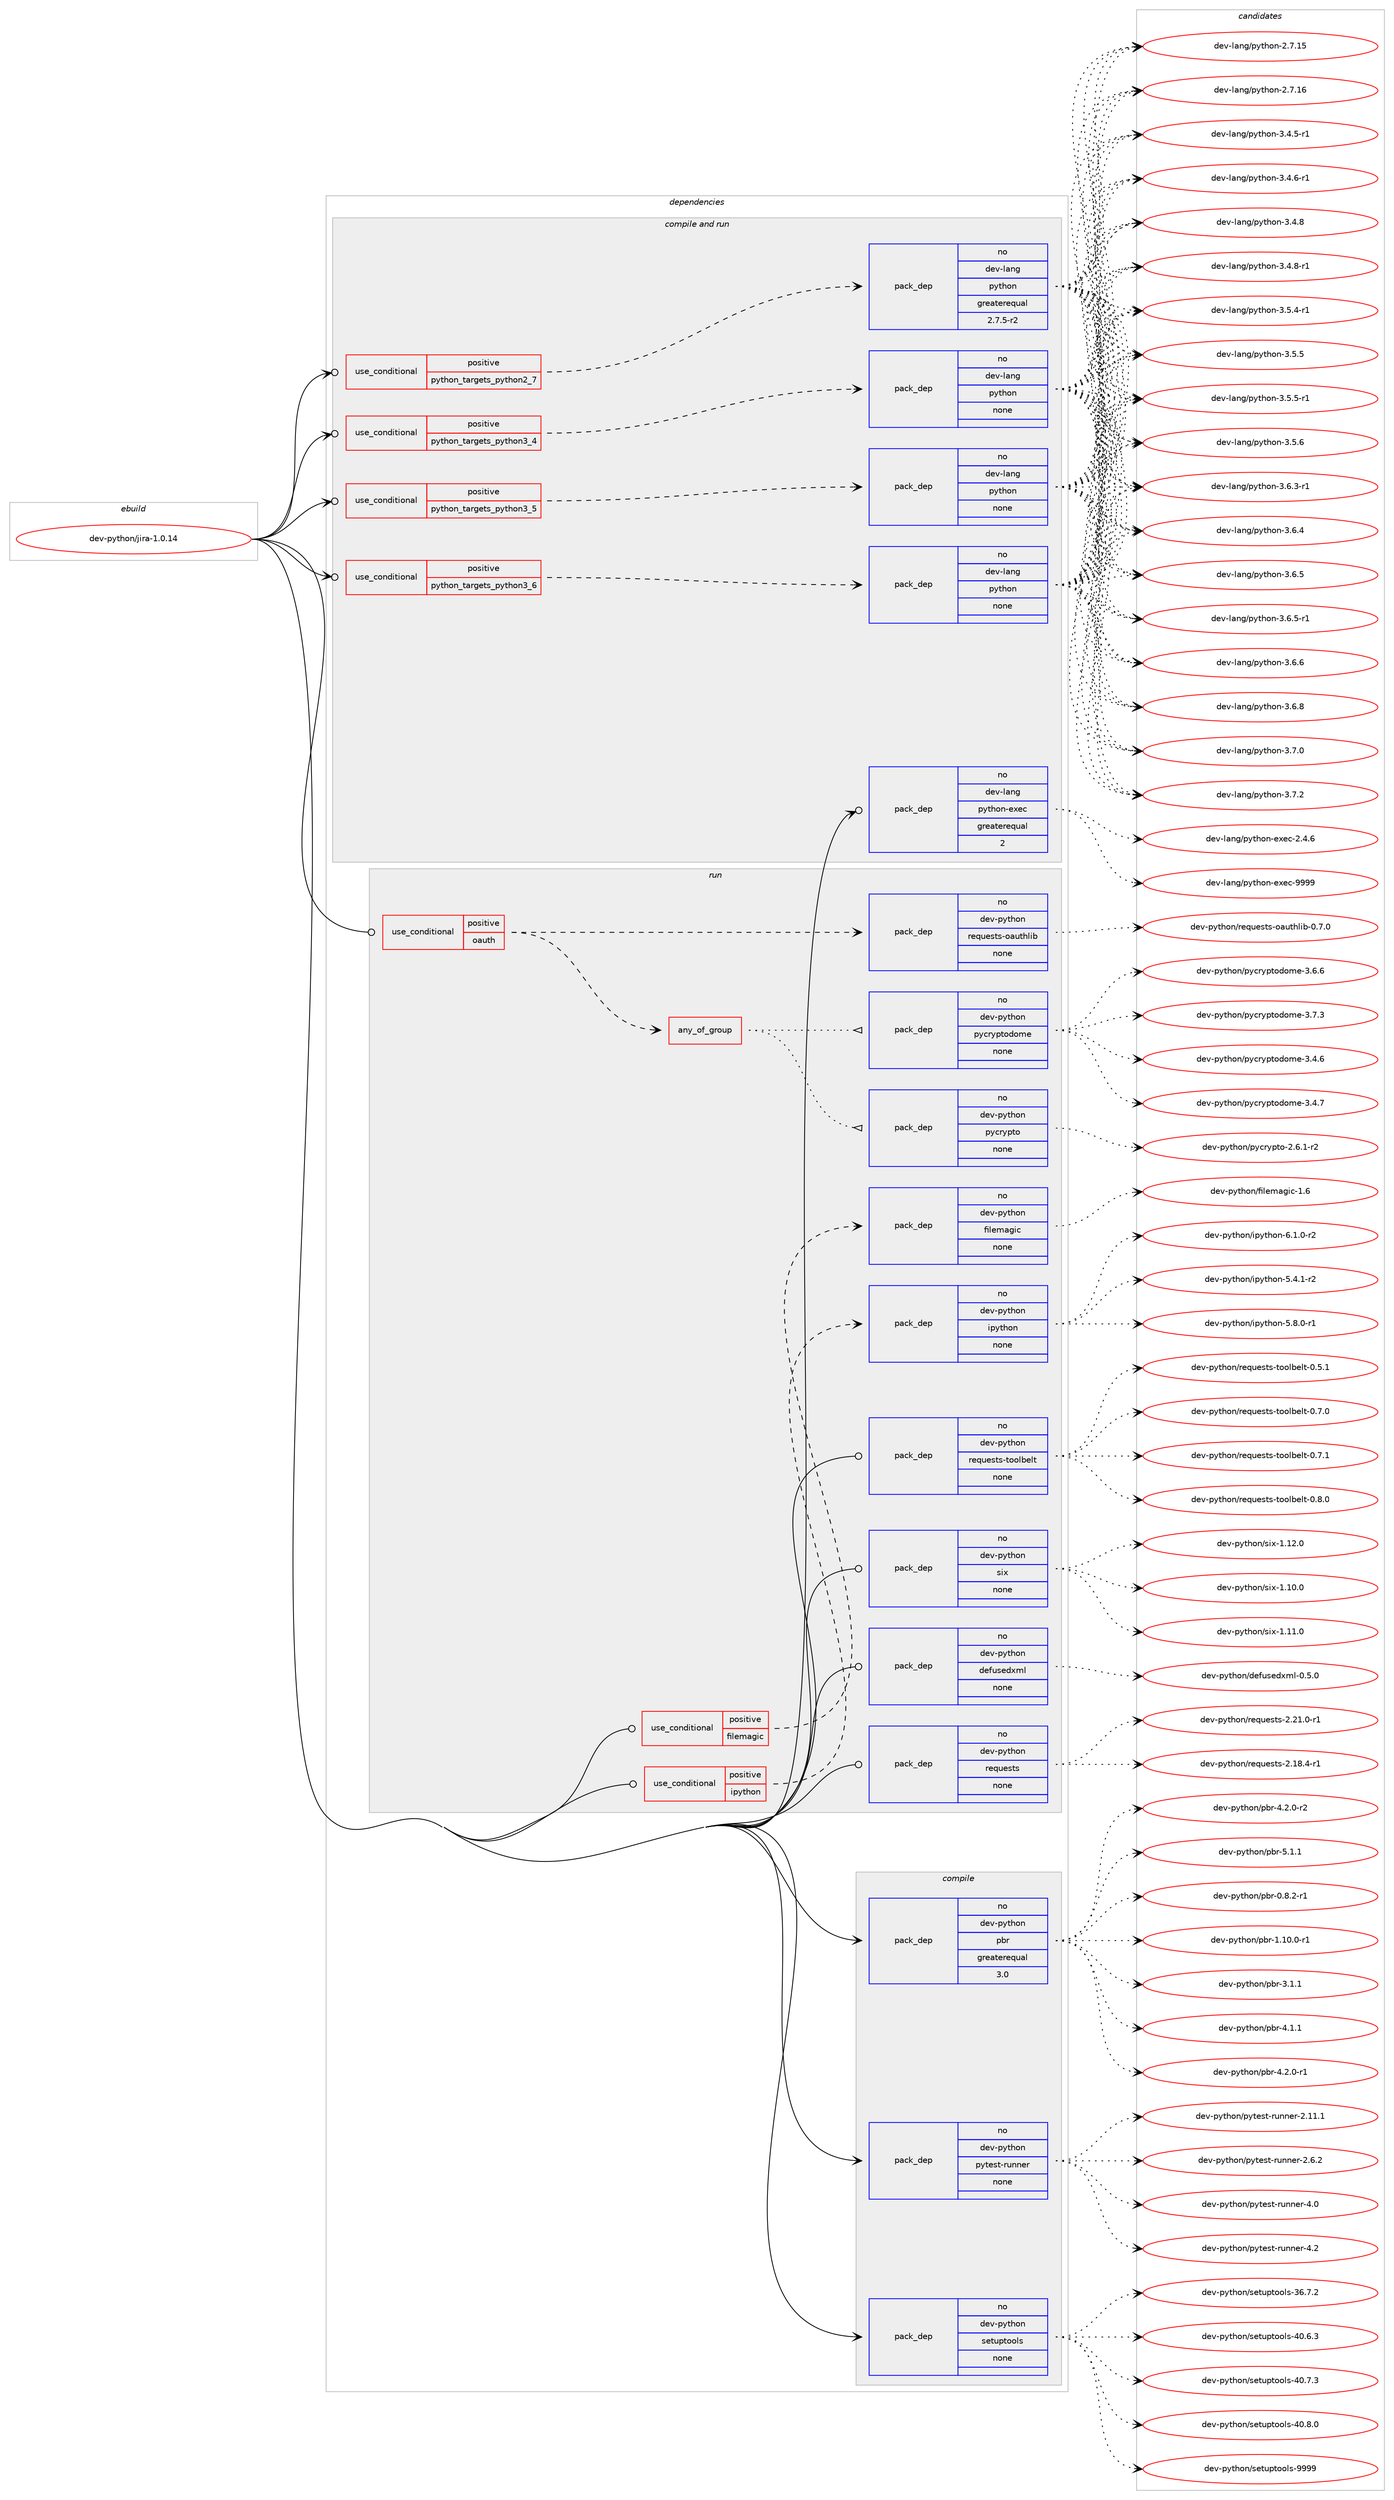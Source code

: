 digraph prolog {

# *************
# Graph options
# *************

newrank=true;
concentrate=true;
compound=true;
graph [rankdir=LR,fontname=Helvetica,fontsize=10,ranksep=1.5];#, ranksep=2.5, nodesep=0.2];
edge  [arrowhead=vee];
node  [fontname=Helvetica,fontsize=10];

# **********
# The ebuild
# **********

subgraph cluster_leftcol {
color=gray;
rank=same;
label=<<i>ebuild</i>>;
id [label="dev-python/jira-1.0.14", color=red, width=4, href="../dev-python/jira-1.0.14.svg"];
}

# ****************
# The dependencies
# ****************

subgraph cluster_midcol {
color=gray;
label=<<i>dependencies</i>>;
subgraph cluster_compile {
fillcolor="#eeeeee";
style=filled;
label=<<i>compile</i>>;
subgraph pack1015829 {
dependency1415411 [label=<<TABLE BORDER="0" CELLBORDER="1" CELLSPACING="0" CELLPADDING="4" WIDTH="220"><TR><TD ROWSPAN="6" CELLPADDING="30">pack_dep</TD></TR><TR><TD WIDTH="110">no</TD></TR><TR><TD>dev-python</TD></TR><TR><TD>pbr</TD></TR><TR><TD>greaterequal</TD></TR><TR><TD>3.0</TD></TR></TABLE>>, shape=none, color=blue];
}
id:e -> dependency1415411:w [weight=20,style="solid",arrowhead="vee"];
subgraph pack1015830 {
dependency1415412 [label=<<TABLE BORDER="0" CELLBORDER="1" CELLSPACING="0" CELLPADDING="4" WIDTH="220"><TR><TD ROWSPAN="6" CELLPADDING="30">pack_dep</TD></TR><TR><TD WIDTH="110">no</TD></TR><TR><TD>dev-python</TD></TR><TR><TD>pytest-runner</TD></TR><TR><TD>none</TD></TR><TR><TD></TD></TR></TABLE>>, shape=none, color=blue];
}
id:e -> dependency1415412:w [weight=20,style="solid",arrowhead="vee"];
subgraph pack1015831 {
dependency1415413 [label=<<TABLE BORDER="0" CELLBORDER="1" CELLSPACING="0" CELLPADDING="4" WIDTH="220"><TR><TD ROWSPAN="6" CELLPADDING="30">pack_dep</TD></TR><TR><TD WIDTH="110">no</TD></TR><TR><TD>dev-python</TD></TR><TR><TD>setuptools</TD></TR><TR><TD>none</TD></TR><TR><TD></TD></TR></TABLE>>, shape=none, color=blue];
}
id:e -> dependency1415413:w [weight=20,style="solid",arrowhead="vee"];
}
subgraph cluster_compileandrun {
fillcolor="#eeeeee";
style=filled;
label=<<i>compile and run</i>>;
subgraph cond376312 {
dependency1415414 [label=<<TABLE BORDER="0" CELLBORDER="1" CELLSPACING="0" CELLPADDING="4"><TR><TD ROWSPAN="3" CELLPADDING="10">use_conditional</TD></TR><TR><TD>positive</TD></TR><TR><TD>python_targets_python2_7</TD></TR></TABLE>>, shape=none, color=red];
subgraph pack1015832 {
dependency1415415 [label=<<TABLE BORDER="0" CELLBORDER="1" CELLSPACING="0" CELLPADDING="4" WIDTH="220"><TR><TD ROWSPAN="6" CELLPADDING="30">pack_dep</TD></TR><TR><TD WIDTH="110">no</TD></TR><TR><TD>dev-lang</TD></TR><TR><TD>python</TD></TR><TR><TD>greaterequal</TD></TR><TR><TD>2.7.5-r2</TD></TR></TABLE>>, shape=none, color=blue];
}
dependency1415414:e -> dependency1415415:w [weight=20,style="dashed",arrowhead="vee"];
}
id:e -> dependency1415414:w [weight=20,style="solid",arrowhead="odotvee"];
subgraph cond376313 {
dependency1415416 [label=<<TABLE BORDER="0" CELLBORDER="1" CELLSPACING="0" CELLPADDING="4"><TR><TD ROWSPAN="3" CELLPADDING="10">use_conditional</TD></TR><TR><TD>positive</TD></TR><TR><TD>python_targets_python3_4</TD></TR></TABLE>>, shape=none, color=red];
subgraph pack1015833 {
dependency1415417 [label=<<TABLE BORDER="0" CELLBORDER="1" CELLSPACING="0" CELLPADDING="4" WIDTH="220"><TR><TD ROWSPAN="6" CELLPADDING="30">pack_dep</TD></TR><TR><TD WIDTH="110">no</TD></TR><TR><TD>dev-lang</TD></TR><TR><TD>python</TD></TR><TR><TD>none</TD></TR><TR><TD></TD></TR></TABLE>>, shape=none, color=blue];
}
dependency1415416:e -> dependency1415417:w [weight=20,style="dashed",arrowhead="vee"];
}
id:e -> dependency1415416:w [weight=20,style="solid",arrowhead="odotvee"];
subgraph cond376314 {
dependency1415418 [label=<<TABLE BORDER="0" CELLBORDER="1" CELLSPACING="0" CELLPADDING="4"><TR><TD ROWSPAN="3" CELLPADDING="10">use_conditional</TD></TR><TR><TD>positive</TD></TR><TR><TD>python_targets_python3_5</TD></TR></TABLE>>, shape=none, color=red];
subgraph pack1015834 {
dependency1415419 [label=<<TABLE BORDER="0" CELLBORDER="1" CELLSPACING="0" CELLPADDING="4" WIDTH="220"><TR><TD ROWSPAN="6" CELLPADDING="30">pack_dep</TD></TR><TR><TD WIDTH="110">no</TD></TR><TR><TD>dev-lang</TD></TR><TR><TD>python</TD></TR><TR><TD>none</TD></TR><TR><TD></TD></TR></TABLE>>, shape=none, color=blue];
}
dependency1415418:e -> dependency1415419:w [weight=20,style="dashed",arrowhead="vee"];
}
id:e -> dependency1415418:w [weight=20,style="solid",arrowhead="odotvee"];
subgraph cond376315 {
dependency1415420 [label=<<TABLE BORDER="0" CELLBORDER="1" CELLSPACING="0" CELLPADDING="4"><TR><TD ROWSPAN="3" CELLPADDING="10">use_conditional</TD></TR><TR><TD>positive</TD></TR><TR><TD>python_targets_python3_6</TD></TR></TABLE>>, shape=none, color=red];
subgraph pack1015835 {
dependency1415421 [label=<<TABLE BORDER="0" CELLBORDER="1" CELLSPACING="0" CELLPADDING="4" WIDTH="220"><TR><TD ROWSPAN="6" CELLPADDING="30">pack_dep</TD></TR><TR><TD WIDTH="110">no</TD></TR><TR><TD>dev-lang</TD></TR><TR><TD>python</TD></TR><TR><TD>none</TD></TR><TR><TD></TD></TR></TABLE>>, shape=none, color=blue];
}
dependency1415420:e -> dependency1415421:w [weight=20,style="dashed",arrowhead="vee"];
}
id:e -> dependency1415420:w [weight=20,style="solid",arrowhead="odotvee"];
subgraph pack1015836 {
dependency1415422 [label=<<TABLE BORDER="0" CELLBORDER="1" CELLSPACING="0" CELLPADDING="4" WIDTH="220"><TR><TD ROWSPAN="6" CELLPADDING="30">pack_dep</TD></TR><TR><TD WIDTH="110">no</TD></TR><TR><TD>dev-lang</TD></TR><TR><TD>python-exec</TD></TR><TR><TD>greaterequal</TD></TR><TR><TD>2</TD></TR></TABLE>>, shape=none, color=blue];
}
id:e -> dependency1415422:w [weight=20,style="solid",arrowhead="odotvee"];
}
subgraph cluster_run {
fillcolor="#eeeeee";
style=filled;
label=<<i>run</i>>;
subgraph cond376316 {
dependency1415423 [label=<<TABLE BORDER="0" CELLBORDER="1" CELLSPACING="0" CELLPADDING="4"><TR><TD ROWSPAN="3" CELLPADDING="10">use_conditional</TD></TR><TR><TD>positive</TD></TR><TR><TD>filemagic</TD></TR></TABLE>>, shape=none, color=red];
subgraph pack1015837 {
dependency1415424 [label=<<TABLE BORDER="0" CELLBORDER="1" CELLSPACING="0" CELLPADDING="4" WIDTH="220"><TR><TD ROWSPAN="6" CELLPADDING="30">pack_dep</TD></TR><TR><TD WIDTH="110">no</TD></TR><TR><TD>dev-python</TD></TR><TR><TD>filemagic</TD></TR><TR><TD>none</TD></TR><TR><TD></TD></TR></TABLE>>, shape=none, color=blue];
}
dependency1415423:e -> dependency1415424:w [weight=20,style="dashed",arrowhead="vee"];
}
id:e -> dependency1415423:w [weight=20,style="solid",arrowhead="odot"];
subgraph cond376317 {
dependency1415425 [label=<<TABLE BORDER="0" CELLBORDER="1" CELLSPACING="0" CELLPADDING="4"><TR><TD ROWSPAN="3" CELLPADDING="10">use_conditional</TD></TR><TR><TD>positive</TD></TR><TR><TD>ipython</TD></TR></TABLE>>, shape=none, color=red];
subgraph pack1015838 {
dependency1415426 [label=<<TABLE BORDER="0" CELLBORDER="1" CELLSPACING="0" CELLPADDING="4" WIDTH="220"><TR><TD ROWSPAN="6" CELLPADDING="30">pack_dep</TD></TR><TR><TD WIDTH="110">no</TD></TR><TR><TD>dev-python</TD></TR><TR><TD>ipython</TD></TR><TR><TD>none</TD></TR><TR><TD></TD></TR></TABLE>>, shape=none, color=blue];
}
dependency1415425:e -> dependency1415426:w [weight=20,style="dashed",arrowhead="vee"];
}
id:e -> dependency1415425:w [weight=20,style="solid",arrowhead="odot"];
subgraph cond376318 {
dependency1415427 [label=<<TABLE BORDER="0" CELLBORDER="1" CELLSPACING="0" CELLPADDING="4"><TR><TD ROWSPAN="3" CELLPADDING="10">use_conditional</TD></TR><TR><TD>positive</TD></TR><TR><TD>oauth</TD></TR></TABLE>>, shape=none, color=red];
subgraph any22692 {
dependency1415428 [label=<<TABLE BORDER="0" CELLBORDER="1" CELLSPACING="0" CELLPADDING="4"><TR><TD CELLPADDING="10">any_of_group</TD></TR></TABLE>>, shape=none, color=red];subgraph pack1015839 {
dependency1415429 [label=<<TABLE BORDER="0" CELLBORDER="1" CELLSPACING="0" CELLPADDING="4" WIDTH="220"><TR><TD ROWSPAN="6" CELLPADDING="30">pack_dep</TD></TR><TR><TD WIDTH="110">no</TD></TR><TR><TD>dev-python</TD></TR><TR><TD>pycryptodome</TD></TR><TR><TD>none</TD></TR><TR><TD></TD></TR></TABLE>>, shape=none, color=blue];
}
dependency1415428:e -> dependency1415429:w [weight=20,style="dotted",arrowhead="oinv"];
subgraph pack1015840 {
dependency1415430 [label=<<TABLE BORDER="0" CELLBORDER="1" CELLSPACING="0" CELLPADDING="4" WIDTH="220"><TR><TD ROWSPAN="6" CELLPADDING="30">pack_dep</TD></TR><TR><TD WIDTH="110">no</TD></TR><TR><TD>dev-python</TD></TR><TR><TD>pycrypto</TD></TR><TR><TD>none</TD></TR><TR><TD></TD></TR></TABLE>>, shape=none, color=blue];
}
dependency1415428:e -> dependency1415430:w [weight=20,style="dotted",arrowhead="oinv"];
}
dependency1415427:e -> dependency1415428:w [weight=20,style="dashed",arrowhead="vee"];
subgraph pack1015841 {
dependency1415431 [label=<<TABLE BORDER="0" CELLBORDER="1" CELLSPACING="0" CELLPADDING="4" WIDTH="220"><TR><TD ROWSPAN="6" CELLPADDING="30">pack_dep</TD></TR><TR><TD WIDTH="110">no</TD></TR><TR><TD>dev-python</TD></TR><TR><TD>requests-oauthlib</TD></TR><TR><TD>none</TD></TR><TR><TD></TD></TR></TABLE>>, shape=none, color=blue];
}
dependency1415427:e -> dependency1415431:w [weight=20,style="dashed",arrowhead="vee"];
}
id:e -> dependency1415427:w [weight=20,style="solid",arrowhead="odot"];
subgraph pack1015842 {
dependency1415432 [label=<<TABLE BORDER="0" CELLBORDER="1" CELLSPACING="0" CELLPADDING="4" WIDTH="220"><TR><TD ROWSPAN="6" CELLPADDING="30">pack_dep</TD></TR><TR><TD WIDTH="110">no</TD></TR><TR><TD>dev-python</TD></TR><TR><TD>defusedxml</TD></TR><TR><TD>none</TD></TR><TR><TD></TD></TR></TABLE>>, shape=none, color=blue];
}
id:e -> dependency1415432:w [weight=20,style="solid",arrowhead="odot"];
subgraph pack1015843 {
dependency1415433 [label=<<TABLE BORDER="0" CELLBORDER="1" CELLSPACING="0" CELLPADDING="4" WIDTH="220"><TR><TD ROWSPAN="6" CELLPADDING="30">pack_dep</TD></TR><TR><TD WIDTH="110">no</TD></TR><TR><TD>dev-python</TD></TR><TR><TD>requests</TD></TR><TR><TD>none</TD></TR><TR><TD></TD></TR></TABLE>>, shape=none, color=blue];
}
id:e -> dependency1415433:w [weight=20,style="solid",arrowhead="odot"];
subgraph pack1015844 {
dependency1415434 [label=<<TABLE BORDER="0" CELLBORDER="1" CELLSPACING="0" CELLPADDING="4" WIDTH="220"><TR><TD ROWSPAN="6" CELLPADDING="30">pack_dep</TD></TR><TR><TD WIDTH="110">no</TD></TR><TR><TD>dev-python</TD></TR><TR><TD>requests-toolbelt</TD></TR><TR><TD>none</TD></TR><TR><TD></TD></TR></TABLE>>, shape=none, color=blue];
}
id:e -> dependency1415434:w [weight=20,style="solid",arrowhead="odot"];
subgraph pack1015845 {
dependency1415435 [label=<<TABLE BORDER="0" CELLBORDER="1" CELLSPACING="0" CELLPADDING="4" WIDTH="220"><TR><TD ROWSPAN="6" CELLPADDING="30">pack_dep</TD></TR><TR><TD WIDTH="110">no</TD></TR><TR><TD>dev-python</TD></TR><TR><TD>six</TD></TR><TR><TD>none</TD></TR><TR><TD></TD></TR></TABLE>>, shape=none, color=blue];
}
id:e -> dependency1415435:w [weight=20,style="solid",arrowhead="odot"];
}
}

# **************
# The candidates
# **************

subgraph cluster_choices {
rank=same;
color=gray;
label=<<i>candidates</i>>;

subgraph choice1015829 {
color=black;
nodesep=1;
choice1001011184511212111610411111047112981144548465646504511449 [label="dev-python/pbr-0.8.2-r1", color=red, width=4,href="../dev-python/pbr-0.8.2-r1.svg"];
choice100101118451121211161041111104711298114454946494846484511449 [label="dev-python/pbr-1.10.0-r1", color=red, width=4,href="../dev-python/pbr-1.10.0-r1.svg"];
choice100101118451121211161041111104711298114455146494649 [label="dev-python/pbr-3.1.1", color=red, width=4,href="../dev-python/pbr-3.1.1.svg"];
choice100101118451121211161041111104711298114455246494649 [label="dev-python/pbr-4.1.1", color=red, width=4,href="../dev-python/pbr-4.1.1.svg"];
choice1001011184511212111610411111047112981144552465046484511449 [label="dev-python/pbr-4.2.0-r1", color=red, width=4,href="../dev-python/pbr-4.2.0-r1.svg"];
choice1001011184511212111610411111047112981144552465046484511450 [label="dev-python/pbr-4.2.0-r2", color=red, width=4,href="../dev-python/pbr-4.2.0-r2.svg"];
choice100101118451121211161041111104711298114455346494649 [label="dev-python/pbr-5.1.1", color=red, width=4,href="../dev-python/pbr-5.1.1.svg"];
dependency1415411:e -> choice1001011184511212111610411111047112981144548465646504511449:w [style=dotted,weight="100"];
dependency1415411:e -> choice100101118451121211161041111104711298114454946494846484511449:w [style=dotted,weight="100"];
dependency1415411:e -> choice100101118451121211161041111104711298114455146494649:w [style=dotted,weight="100"];
dependency1415411:e -> choice100101118451121211161041111104711298114455246494649:w [style=dotted,weight="100"];
dependency1415411:e -> choice1001011184511212111610411111047112981144552465046484511449:w [style=dotted,weight="100"];
dependency1415411:e -> choice1001011184511212111610411111047112981144552465046484511450:w [style=dotted,weight="100"];
dependency1415411:e -> choice100101118451121211161041111104711298114455346494649:w [style=dotted,weight="100"];
}
subgraph choice1015830 {
color=black;
nodesep=1;
choice10010111845112121116104111110471121211161011151164511411711011010111445504649494649 [label="dev-python/pytest-runner-2.11.1", color=red, width=4,href="../dev-python/pytest-runner-2.11.1.svg"];
choice100101118451121211161041111104711212111610111511645114117110110101114455046544650 [label="dev-python/pytest-runner-2.6.2", color=red, width=4,href="../dev-python/pytest-runner-2.6.2.svg"];
choice10010111845112121116104111110471121211161011151164511411711011010111445524648 [label="dev-python/pytest-runner-4.0", color=red, width=4,href="../dev-python/pytest-runner-4.0.svg"];
choice10010111845112121116104111110471121211161011151164511411711011010111445524650 [label="dev-python/pytest-runner-4.2", color=red, width=4,href="../dev-python/pytest-runner-4.2.svg"];
dependency1415412:e -> choice10010111845112121116104111110471121211161011151164511411711011010111445504649494649:w [style=dotted,weight="100"];
dependency1415412:e -> choice100101118451121211161041111104711212111610111511645114117110110101114455046544650:w [style=dotted,weight="100"];
dependency1415412:e -> choice10010111845112121116104111110471121211161011151164511411711011010111445524648:w [style=dotted,weight="100"];
dependency1415412:e -> choice10010111845112121116104111110471121211161011151164511411711011010111445524650:w [style=dotted,weight="100"];
}
subgraph choice1015831 {
color=black;
nodesep=1;
choice100101118451121211161041111104711510111611711211611111110811545515446554650 [label="dev-python/setuptools-36.7.2", color=red, width=4,href="../dev-python/setuptools-36.7.2.svg"];
choice100101118451121211161041111104711510111611711211611111110811545524846544651 [label="dev-python/setuptools-40.6.3", color=red, width=4,href="../dev-python/setuptools-40.6.3.svg"];
choice100101118451121211161041111104711510111611711211611111110811545524846554651 [label="dev-python/setuptools-40.7.3", color=red, width=4,href="../dev-python/setuptools-40.7.3.svg"];
choice100101118451121211161041111104711510111611711211611111110811545524846564648 [label="dev-python/setuptools-40.8.0", color=red, width=4,href="../dev-python/setuptools-40.8.0.svg"];
choice10010111845112121116104111110471151011161171121161111111081154557575757 [label="dev-python/setuptools-9999", color=red, width=4,href="../dev-python/setuptools-9999.svg"];
dependency1415413:e -> choice100101118451121211161041111104711510111611711211611111110811545515446554650:w [style=dotted,weight="100"];
dependency1415413:e -> choice100101118451121211161041111104711510111611711211611111110811545524846544651:w [style=dotted,weight="100"];
dependency1415413:e -> choice100101118451121211161041111104711510111611711211611111110811545524846554651:w [style=dotted,weight="100"];
dependency1415413:e -> choice100101118451121211161041111104711510111611711211611111110811545524846564648:w [style=dotted,weight="100"];
dependency1415413:e -> choice10010111845112121116104111110471151011161171121161111111081154557575757:w [style=dotted,weight="100"];
}
subgraph choice1015832 {
color=black;
nodesep=1;
choice10010111845108971101034711212111610411111045504655464953 [label="dev-lang/python-2.7.15", color=red, width=4,href="../dev-lang/python-2.7.15.svg"];
choice10010111845108971101034711212111610411111045504655464954 [label="dev-lang/python-2.7.16", color=red, width=4,href="../dev-lang/python-2.7.16.svg"];
choice1001011184510897110103471121211161041111104551465246534511449 [label="dev-lang/python-3.4.5-r1", color=red, width=4,href="../dev-lang/python-3.4.5-r1.svg"];
choice1001011184510897110103471121211161041111104551465246544511449 [label="dev-lang/python-3.4.6-r1", color=red, width=4,href="../dev-lang/python-3.4.6-r1.svg"];
choice100101118451089711010347112121116104111110455146524656 [label="dev-lang/python-3.4.8", color=red, width=4,href="../dev-lang/python-3.4.8.svg"];
choice1001011184510897110103471121211161041111104551465246564511449 [label="dev-lang/python-3.4.8-r1", color=red, width=4,href="../dev-lang/python-3.4.8-r1.svg"];
choice1001011184510897110103471121211161041111104551465346524511449 [label="dev-lang/python-3.5.4-r1", color=red, width=4,href="../dev-lang/python-3.5.4-r1.svg"];
choice100101118451089711010347112121116104111110455146534653 [label="dev-lang/python-3.5.5", color=red, width=4,href="../dev-lang/python-3.5.5.svg"];
choice1001011184510897110103471121211161041111104551465346534511449 [label="dev-lang/python-3.5.5-r1", color=red, width=4,href="../dev-lang/python-3.5.5-r1.svg"];
choice100101118451089711010347112121116104111110455146534654 [label="dev-lang/python-3.5.6", color=red, width=4,href="../dev-lang/python-3.5.6.svg"];
choice1001011184510897110103471121211161041111104551465446514511449 [label="dev-lang/python-3.6.3-r1", color=red, width=4,href="../dev-lang/python-3.6.3-r1.svg"];
choice100101118451089711010347112121116104111110455146544652 [label="dev-lang/python-3.6.4", color=red, width=4,href="../dev-lang/python-3.6.4.svg"];
choice100101118451089711010347112121116104111110455146544653 [label="dev-lang/python-3.6.5", color=red, width=4,href="../dev-lang/python-3.6.5.svg"];
choice1001011184510897110103471121211161041111104551465446534511449 [label="dev-lang/python-3.6.5-r1", color=red, width=4,href="../dev-lang/python-3.6.5-r1.svg"];
choice100101118451089711010347112121116104111110455146544654 [label="dev-lang/python-3.6.6", color=red, width=4,href="../dev-lang/python-3.6.6.svg"];
choice100101118451089711010347112121116104111110455146544656 [label="dev-lang/python-3.6.8", color=red, width=4,href="../dev-lang/python-3.6.8.svg"];
choice100101118451089711010347112121116104111110455146554648 [label="dev-lang/python-3.7.0", color=red, width=4,href="../dev-lang/python-3.7.0.svg"];
choice100101118451089711010347112121116104111110455146554650 [label="dev-lang/python-3.7.2", color=red, width=4,href="../dev-lang/python-3.7.2.svg"];
dependency1415415:e -> choice10010111845108971101034711212111610411111045504655464953:w [style=dotted,weight="100"];
dependency1415415:e -> choice10010111845108971101034711212111610411111045504655464954:w [style=dotted,weight="100"];
dependency1415415:e -> choice1001011184510897110103471121211161041111104551465246534511449:w [style=dotted,weight="100"];
dependency1415415:e -> choice1001011184510897110103471121211161041111104551465246544511449:w [style=dotted,weight="100"];
dependency1415415:e -> choice100101118451089711010347112121116104111110455146524656:w [style=dotted,weight="100"];
dependency1415415:e -> choice1001011184510897110103471121211161041111104551465246564511449:w [style=dotted,weight="100"];
dependency1415415:e -> choice1001011184510897110103471121211161041111104551465346524511449:w [style=dotted,weight="100"];
dependency1415415:e -> choice100101118451089711010347112121116104111110455146534653:w [style=dotted,weight="100"];
dependency1415415:e -> choice1001011184510897110103471121211161041111104551465346534511449:w [style=dotted,weight="100"];
dependency1415415:e -> choice100101118451089711010347112121116104111110455146534654:w [style=dotted,weight="100"];
dependency1415415:e -> choice1001011184510897110103471121211161041111104551465446514511449:w [style=dotted,weight="100"];
dependency1415415:e -> choice100101118451089711010347112121116104111110455146544652:w [style=dotted,weight="100"];
dependency1415415:e -> choice100101118451089711010347112121116104111110455146544653:w [style=dotted,weight="100"];
dependency1415415:e -> choice1001011184510897110103471121211161041111104551465446534511449:w [style=dotted,weight="100"];
dependency1415415:e -> choice100101118451089711010347112121116104111110455146544654:w [style=dotted,weight="100"];
dependency1415415:e -> choice100101118451089711010347112121116104111110455146544656:w [style=dotted,weight="100"];
dependency1415415:e -> choice100101118451089711010347112121116104111110455146554648:w [style=dotted,weight="100"];
dependency1415415:e -> choice100101118451089711010347112121116104111110455146554650:w [style=dotted,weight="100"];
}
subgraph choice1015833 {
color=black;
nodesep=1;
choice10010111845108971101034711212111610411111045504655464953 [label="dev-lang/python-2.7.15", color=red, width=4,href="../dev-lang/python-2.7.15.svg"];
choice10010111845108971101034711212111610411111045504655464954 [label="dev-lang/python-2.7.16", color=red, width=4,href="../dev-lang/python-2.7.16.svg"];
choice1001011184510897110103471121211161041111104551465246534511449 [label="dev-lang/python-3.4.5-r1", color=red, width=4,href="../dev-lang/python-3.4.5-r1.svg"];
choice1001011184510897110103471121211161041111104551465246544511449 [label="dev-lang/python-3.4.6-r1", color=red, width=4,href="../dev-lang/python-3.4.6-r1.svg"];
choice100101118451089711010347112121116104111110455146524656 [label="dev-lang/python-3.4.8", color=red, width=4,href="../dev-lang/python-3.4.8.svg"];
choice1001011184510897110103471121211161041111104551465246564511449 [label="dev-lang/python-3.4.8-r1", color=red, width=4,href="../dev-lang/python-3.4.8-r1.svg"];
choice1001011184510897110103471121211161041111104551465346524511449 [label="dev-lang/python-3.5.4-r1", color=red, width=4,href="../dev-lang/python-3.5.4-r1.svg"];
choice100101118451089711010347112121116104111110455146534653 [label="dev-lang/python-3.5.5", color=red, width=4,href="../dev-lang/python-3.5.5.svg"];
choice1001011184510897110103471121211161041111104551465346534511449 [label="dev-lang/python-3.5.5-r1", color=red, width=4,href="../dev-lang/python-3.5.5-r1.svg"];
choice100101118451089711010347112121116104111110455146534654 [label="dev-lang/python-3.5.6", color=red, width=4,href="../dev-lang/python-3.5.6.svg"];
choice1001011184510897110103471121211161041111104551465446514511449 [label="dev-lang/python-3.6.3-r1", color=red, width=4,href="../dev-lang/python-3.6.3-r1.svg"];
choice100101118451089711010347112121116104111110455146544652 [label="dev-lang/python-3.6.4", color=red, width=4,href="../dev-lang/python-3.6.4.svg"];
choice100101118451089711010347112121116104111110455146544653 [label="dev-lang/python-3.6.5", color=red, width=4,href="../dev-lang/python-3.6.5.svg"];
choice1001011184510897110103471121211161041111104551465446534511449 [label="dev-lang/python-3.6.5-r1", color=red, width=4,href="../dev-lang/python-3.6.5-r1.svg"];
choice100101118451089711010347112121116104111110455146544654 [label="dev-lang/python-3.6.6", color=red, width=4,href="../dev-lang/python-3.6.6.svg"];
choice100101118451089711010347112121116104111110455146544656 [label="dev-lang/python-3.6.8", color=red, width=4,href="../dev-lang/python-3.6.8.svg"];
choice100101118451089711010347112121116104111110455146554648 [label="dev-lang/python-3.7.0", color=red, width=4,href="../dev-lang/python-3.7.0.svg"];
choice100101118451089711010347112121116104111110455146554650 [label="dev-lang/python-3.7.2", color=red, width=4,href="../dev-lang/python-3.7.2.svg"];
dependency1415417:e -> choice10010111845108971101034711212111610411111045504655464953:w [style=dotted,weight="100"];
dependency1415417:e -> choice10010111845108971101034711212111610411111045504655464954:w [style=dotted,weight="100"];
dependency1415417:e -> choice1001011184510897110103471121211161041111104551465246534511449:w [style=dotted,weight="100"];
dependency1415417:e -> choice1001011184510897110103471121211161041111104551465246544511449:w [style=dotted,weight="100"];
dependency1415417:e -> choice100101118451089711010347112121116104111110455146524656:w [style=dotted,weight="100"];
dependency1415417:e -> choice1001011184510897110103471121211161041111104551465246564511449:w [style=dotted,weight="100"];
dependency1415417:e -> choice1001011184510897110103471121211161041111104551465346524511449:w [style=dotted,weight="100"];
dependency1415417:e -> choice100101118451089711010347112121116104111110455146534653:w [style=dotted,weight="100"];
dependency1415417:e -> choice1001011184510897110103471121211161041111104551465346534511449:w [style=dotted,weight="100"];
dependency1415417:e -> choice100101118451089711010347112121116104111110455146534654:w [style=dotted,weight="100"];
dependency1415417:e -> choice1001011184510897110103471121211161041111104551465446514511449:w [style=dotted,weight="100"];
dependency1415417:e -> choice100101118451089711010347112121116104111110455146544652:w [style=dotted,weight="100"];
dependency1415417:e -> choice100101118451089711010347112121116104111110455146544653:w [style=dotted,weight="100"];
dependency1415417:e -> choice1001011184510897110103471121211161041111104551465446534511449:w [style=dotted,weight="100"];
dependency1415417:e -> choice100101118451089711010347112121116104111110455146544654:w [style=dotted,weight="100"];
dependency1415417:e -> choice100101118451089711010347112121116104111110455146544656:w [style=dotted,weight="100"];
dependency1415417:e -> choice100101118451089711010347112121116104111110455146554648:w [style=dotted,weight="100"];
dependency1415417:e -> choice100101118451089711010347112121116104111110455146554650:w [style=dotted,weight="100"];
}
subgraph choice1015834 {
color=black;
nodesep=1;
choice10010111845108971101034711212111610411111045504655464953 [label="dev-lang/python-2.7.15", color=red, width=4,href="../dev-lang/python-2.7.15.svg"];
choice10010111845108971101034711212111610411111045504655464954 [label="dev-lang/python-2.7.16", color=red, width=4,href="../dev-lang/python-2.7.16.svg"];
choice1001011184510897110103471121211161041111104551465246534511449 [label="dev-lang/python-3.4.5-r1", color=red, width=4,href="../dev-lang/python-3.4.5-r1.svg"];
choice1001011184510897110103471121211161041111104551465246544511449 [label="dev-lang/python-3.4.6-r1", color=red, width=4,href="../dev-lang/python-3.4.6-r1.svg"];
choice100101118451089711010347112121116104111110455146524656 [label="dev-lang/python-3.4.8", color=red, width=4,href="../dev-lang/python-3.4.8.svg"];
choice1001011184510897110103471121211161041111104551465246564511449 [label="dev-lang/python-3.4.8-r1", color=red, width=4,href="../dev-lang/python-3.4.8-r1.svg"];
choice1001011184510897110103471121211161041111104551465346524511449 [label="dev-lang/python-3.5.4-r1", color=red, width=4,href="../dev-lang/python-3.5.4-r1.svg"];
choice100101118451089711010347112121116104111110455146534653 [label="dev-lang/python-3.5.5", color=red, width=4,href="../dev-lang/python-3.5.5.svg"];
choice1001011184510897110103471121211161041111104551465346534511449 [label="dev-lang/python-3.5.5-r1", color=red, width=4,href="../dev-lang/python-3.5.5-r1.svg"];
choice100101118451089711010347112121116104111110455146534654 [label="dev-lang/python-3.5.6", color=red, width=4,href="../dev-lang/python-3.5.6.svg"];
choice1001011184510897110103471121211161041111104551465446514511449 [label="dev-lang/python-3.6.3-r1", color=red, width=4,href="../dev-lang/python-3.6.3-r1.svg"];
choice100101118451089711010347112121116104111110455146544652 [label="dev-lang/python-3.6.4", color=red, width=4,href="../dev-lang/python-3.6.4.svg"];
choice100101118451089711010347112121116104111110455146544653 [label="dev-lang/python-3.6.5", color=red, width=4,href="../dev-lang/python-3.6.5.svg"];
choice1001011184510897110103471121211161041111104551465446534511449 [label="dev-lang/python-3.6.5-r1", color=red, width=4,href="../dev-lang/python-3.6.5-r1.svg"];
choice100101118451089711010347112121116104111110455146544654 [label="dev-lang/python-3.6.6", color=red, width=4,href="../dev-lang/python-3.6.6.svg"];
choice100101118451089711010347112121116104111110455146544656 [label="dev-lang/python-3.6.8", color=red, width=4,href="../dev-lang/python-3.6.8.svg"];
choice100101118451089711010347112121116104111110455146554648 [label="dev-lang/python-3.7.0", color=red, width=4,href="../dev-lang/python-3.7.0.svg"];
choice100101118451089711010347112121116104111110455146554650 [label="dev-lang/python-3.7.2", color=red, width=4,href="../dev-lang/python-3.7.2.svg"];
dependency1415419:e -> choice10010111845108971101034711212111610411111045504655464953:w [style=dotted,weight="100"];
dependency1415419:e -> choice10010111845108971101034711212111610411111045504655464954:w [style=dotted,weight="100"];
dependency1415419:e -> choice1001011184510897110103471121211161041111104551465246534511449:w [style=dotted,weight="100"];
dependency1415419:e -> choice1001011184510897110103471121211161041111104551465246544511449:w [style=dotted,weight="100"];
dependency1415419:e -> choice100101118451089711010347112121116104111110455146524656:w [style=dotted,weight="100"];
dependency1415419:e -> choice1001011184510897110103471121211161041111104551465246564511449:w [style=dotted,weight="100"];
dependency1415419:e -> choice1001011184510897110103471121211161041111104551465346524511449:w [style=dotted,weight="100"];
dependency1415419:e -> choice100101118451089711010347112121116104111110455146534653:w [style=dotted,weight="100"];
dependency1415419:e -> choice1001011184510897110103471121211161041111104551465346534511449:w [style=dotted,weight="100"];
dependency1415419:e -> choice100101118451089711010347112121116104111110455146534654:w [style=dotted,weight="100"];
dependency1415419:e -> choice1001011184510897110103471121211161041111104551465446514511449:w [style=dotted,weight="100"];
dependency1415419:e -> choice100101118451089711010347112121116104111110455146544652:w [style=dotted,weight="100"];
dependency1415419:e -> choice100101118451089711010347112121116104111110455146544653:w [style=dotted,weight="100"];
dependency1415419:e -> choice1001011184510897110103471121211161041111104551465446534511449:w [style=dotted,weight="100"];
dependency1415419:e -> choice100101118451089711010347112121116104111110455146544654:w [style=dotted,weight="100"];
dependency1415419:e -> choice100101118451089711010347112121116104111110455146544656:w [style=dotted,weight="100"];
dependency1415419:e -> choice100101118451089711010347112121116104111110455146554648:w [style=dotted,weight="100"];
dependency1415419:e -> choice100101118451089711010347112121116104111110455146554650:w [style=dotted,weight="100"];
}
subgraph choice1015835 {
color=black;
nodesep=1;
choice10010111845108971101034711212111610411111045504655464953 [label="dev-lang/python-2.7.15", color=red, width=4,href="../dev-lang/python-2.7.15.svg"];
choice10010111845108971101034711212111610411111045504655464954 [label="dev-lang/python-2.7.16", color=red, width=4,href="../dev-lang/python-2.7.16.svg"];
choice1001011184510897110103471121211161041111104551465246534511449 [label="dev-lang/python-3.4.5-r1", color=red, width=4,href="../dev-lang/python-3.4.5-r1.svg"];
choice1001011184510897110103471121211161041111104551465246544511449 [label="dev-lang/python-3.4.6-r1", color=red, width=4,href="../dev-lang/python-3.4.6-r1.svg"];
choice100101118451089711010347112121116104111110455146524656 [label="dev-lang/python-3.4.8", color=red, width=4,href="../dev-lang/python-3.4.8.svg"];
choice1001011184510897110103471121211161041111104551465246564511449 [label="dev-lang/python-3.4.8-r1", color=red, width=4,href="../dev-lang/python-3.4.8-r1.svg"];
choice1001011184510897110103471121211161041111104551465346524511449 [label="dev-lang/python-3.5.4-r1", color=red, width=4,href="../dev-lang/python-3.5.4-r1.svg"];
choice100101118451089711010347112121116104111110455146534653 [label="dev-lang/python-3.5.5", color=red, width=4,href="../dev-lang/python-3.5.5.svg"];
choice1001011184510897110103471121211161041111104551465346534511449 [label="dev-lang/python-3.5.5-r1", color=red, width=4,href="../dev-lang/python-3.5.5-r1.svg"];
choice100101118451089711010347112121116104111110455146534654 [label="dev-lang/python-3.5.6", color=red, width=4,href="../dev-lang/python-3.5.6.svg"];
choice1001011184510897110103471121211161041111104551465446514511449 [label="dev-lang/python-3.6.3-r1", color=red, width=4,href="../dev-lang/python-3.6.3-r1.svg"];
choice100101118451089711010347112121116104111110455146544652 [label="dev-lang/python-3.6.4", color=red, width=4,href="../dev-lang/python-3.6.4.svg"];
choice100101118451089711010347112121116104111110455146544653 [label="dev-lang/python-3.6.5", color=red, width=4,href="../dev-lang/python-3.6.5.svg"];
choice1001011184510897110103471121211161041111104551465446534511449 [label="dev-lang/python-3.6.5-r1", color=red, width=4,href="../dev-lang/python-3.6.5-r1.svg"];
choice100101118451089711010347112121116104111110455146544654 [label="dev-lang/python-3.6.6", color=red, width=4,href="../dev-lang/python-3.6.6.svg"];
choice100101118451089711010347112121116104111110455146544656 [label="dev-lang/python-3.6.8", color=red, width=4,href="../dev-lang/python-3.6.8.svg"];
choice100101118451089711010347112121116104111110455146554648 [label="dev-lang/python-3.7.0", color=red, width=4,href="../dev-lang/python-3.7.0.svg"];
choice100101118451089711010347112121116104111110455146554650 [label="dev-lang/python-3.7.2", color=red, width=4,href="../dev-lang/python-3.7.2.svg"];
dependency1415421:e -> choice10010111845108971101034711212111610411111045504655464953:w [style=dotted,weight="100"];
dependency1415421:e -> choice10010111845108971101034711212111610411111045504655464954:w [style=dotted,weight="100"];
dependency1415421:e -> choice1001011184510897110103471121211161041111104551465246534511449:w [style=dotted,weight="100"];
dependency1415421:e -> choice1001011184510897110103471121211161041111104551465246544511449:w [style=dotted,weight="100"];
dependency1415421:e -> choice100101118451089711010347112121116104111110455146524656:w [style=dotted,weight="100"];
dependency1415421:e -> choice1001011184510897110103471121211161041111104551465246564511449:w [style=dotted,weight="100"];
dependency1415421:e -> choice1001011184510897110103471121211161041111104551465346524511449:w [style=dotted,weight="100"];
dependency1415421:e -> choice100101118451089711010347112121116104111110455146534653:w [style=dotted,weight="100"];
dependency1415421:e -> choice1001011184510897110103471121211161041111104551465346534511449:w [style=dotted,weight="100"];
dependency1415421:e -> choice100101118451089711010347112121116104111110455146534654:w [style=dotted,weight="100"];
dependency1415421:e -> choice1001011184510897110103471121211161041111104551465446514511449:w [style=dotted,weight="100"];
dependency1415421:e -> choice100101118451089711010347112121116104111110455146544652:w [style=dotted,weight="100"];
dependency1415421:e -> choice100101118451089711010347112121116104111110455146544653:w [style=dotted,weight="100"];
dependency1415421:e -> choice1001011184510897110103471121211161041111104551465446534511449:w [style=dotted,weight="100"];
dependency1415421:e -> choice100101118451089711010347112121116104111110455146544654:w [style=dotted,weight="100"];
dependency1415421:e -> choice100101118451089711010347112121116104111110455146544656:w [style=dotted,weight="100"];
dependency1415421:e -> choice100101118451089711010347112121116104111110455146554648:w [style=dotted,weight="100"];
dependency1415421:e -> choice100101118451089711010347112121116104111110455146554650:w [style=dotted,weight="100"];
}
subgraph choice1015836 {
color=black;
nodesep=1;
choice1001011184510897110103471121211161041111104510112010199455046524654 [label="dev-lang/python-exec-2.4.6", color=red, width=4,href="../dev-lang/python-exec-2.4.6.svg"];
choice10010111845108971101034711212111610411111045101120101994557575757 [label="dev-lang/python-exec-9999", color=red, width=4,href="../dev-lang/python-exec-9999.svg"];
dependency1415422:e -> choice1001011184510897110103471121211161041111104510112010199455046524654:w [style=dotted,weight="100"];
dependency1415422:e -> choice10010111845108971101034711212111610411111045101120101994557575757:w [style=dotted,weight="100"];
}
subgraph choice1015837 {
color=black;
nodesep=1;
choice1001011184511212111610411111047102105108101109971031059945494654 [label="dev-python/filemagic-1.6", color=red, width=4,href="../dev-python/filemagic-1.6.svg"];
dependency1415424:e -> choice1001011184511212111610411111047102105108101109971031059945494654:w [style=dotted,weight="100"];
}
subgraph choice1015838 {
color=black;
nodesep=1;
choice10010111845112121116104111110471051121211161041111104553465246494511450 [label="dev-python/ipython-5.4.1-r2", color=red, width=4,href="../dev-python/ipython-5.4.1-r2.svg"];
choice10010111845112121116104111110471051121211161041111104553465646484511449 [label="dev-python/ipython-5.8.0-r1", color=red, width=4,href="../dev-python/ipython-5.8.0-r1.svg"];
choice10010111845112121116104111110471051121211161041111104554464946484511450 [label="dev-python/ipython-6.1.0-r2", color=red, width=4,href="../dev-python/ipython-6.1.0-r2.svg"];
dependency1415426:e -> choice10010111845112121116104111110471051121211161041111104553465246494511450:w [style=dotted,weight="100"];
dependency1415426:e -> choice10010111845112121116104111110471051121211161041111104553465646484511449:w [style=dotted,weight="100"];
dependency1415426:e -> choice10010111845112121116104111110471051121211161041111104554464946484511450:w [style=dotted,weight="100"];
}
subgraph choice1015839 {
color=black;
nodesep=1;
choice100101118451121211161041111104711212199114121112116111100111109101455146524654 [label="dev-python/pycryptodome-3.4.6", color=red, width=4,href="../dev-python/pycryptodome-3.4.6.svg"];
choice100101118451121211161041111104711212199114121112116111100111109101455146524655 [label="dev-python/pycryptodome-3.4.7", color=red, width=4,href="../dev-python/pycryptodome-3.4.7.svg"];
choice100101118451121211161041111104711212199114121112116111100111109101455146544654 [label="dev-python/pycryptodome-3.6.6", color=red, width=4,href="../dev-python/pycryptodome-3.6.6.svg"];
choice100101118451121211161041111104711212199114121112116111100111109101455146554651 [label="dev-python/pycryptodome-3.7.3", color=red, width=4,href="../dev-python/pycryptodome-3.7.3.svg"];
dependency1415429:e -> choice100101118451121211161041111104711212199114121112116111100111109101455146524654:w [style=dotted,weight="100"];
dependency1415429:e -> choice100101118451121211161041111104711212199114121112116111100111109101455146524655:w [style=dotted,weight="100"];
dependency1415429:e -> choice100101118451121211161041111104711212199114121112116111100111109101455146544654:w [style=dotted,weight="100"];
dependency1415429:e -> choice100101118451121211161041111104711212199114121112116111100111109101455146554651:w [style=dotted,weight="100"];
}
subgraph choice1015840 {
color=black;
nodesep=1;
choice1001011184511212111610411111047112121991141211121161114550465446494511450 [label="dev-python/pycrypto-2.6.1-r2", color=red, width=4,href="../dev-python/pycrypto-2.6.1-r2.svg"];
dependency1415430:e -> choice1001011184511212111610411111047112121991141211121161114550465446494511450:w [style=dotted,weight="100"];
}
subgraph choice1015841 {
color=black;
nodesep=1;
choice1001011184511212111610411111047114101113117101115116115451119711711610410810598454846554648 [label="dev-python/requests-oauthlib-0.7.0", color=red, width=4,href="../dev-python/requests-oauthlib-0.7.0.svg"];
dependency1415431:e -> choice1001011184511212111610411111047114101113117101115116115451119711711610410810598454846554648:w [style=dotted,weight="100"];
}
subgraph choice1015842 {
color=black;
nodesep=1;
choice1001011184511212111610411111047100101102117115101100120109108454846534648 [label="dev-python/defusedxml-0.5.0", color=red, width=4,href="../dev-python/defusedxml-0.5.0.svg"];
dependency1415432:e -> choice1001011184511212111610411111047100101102117115101100120109108454846534648:w [style=dotted,weight="100"];
}
subgraph choice1015843 {
color=black;
nodesep=1;
choice1001011184511212111610411111047114101113117101115116115455046495646524511449 [label="dev-python/requests-2.18.4-r1", color=red, width=4,href="../dev-python/requests-2.18.4-r1.svg"];
choice1001011184511212111610411111047114101113117101115116115455046504946484511449 [label="dev-python/requests-2.21.0-r1", color=red, width=4,href="../dev-python/requests-2.21.0-r1.svg"];
dependency1415433:e -> choice1001011184511212111610411111047114101113117101115116115455046495646524511449:w [style=dotted,weight="100"];
dependency1415433:e -> choice1001011184511212111610411111047114101113117101115116115455046504946484511449:w [style=dotted,weight="100"];
}
subgraph choice1015844 {
color=black;
nodesep=1;
choice10010111845112121116104111110471141011131171011151161154511611111110898101108116454846534649 [label="dev-python/requests-toolbelt-0.5.1", color=red, width=4,href="../dev-python/requests-toolbelt-0.5.1.svg"];
choice10010111845112121116104111110471141011131171011151161154511611111110898101108116454846554648 [label="dev-python/requests-toolbelt-0.7.0", color=red, width=4,href="../dev-python/requests-toolbelt-0.7.0.svg"];
choice10010111845112121116104111110471141011131171011151161154511611111110898101108116454846554649 [label="dev-python/requests-toolbelt-0.7.1", color=red, width=4,href="../dev-python/requests-toolbelt-0.7.1.svg"];
choice10010111845112121116104111110471141011131171011151161154511611111110898101108116454846564648 [label="dev-python/requests-toolbelt-0.8.0", color=red, width=4,href="../dev-python/requests-toolbelt-0.8.0.svg"];
dependency1415434:e -> choice10010111845112121116104111110471141011131171011151161154511611111110898101108116454846534649:w [style=dotted,weight="100"];
dependency1415434:e -> choice10010111845112121116104111110471141011131171011151161154511611111110898101108116454846554648:w [style=dotted,weight="100"];
dependency1415434:e -> choice10010111845112121116104111110471141011131171011151161154511611111110898101108116454846554649:w [style=dotted,weight="100"];
dependency1415434:e -> choice10010111845112121116104111110471141011131171011151161154511611111110898101108116454846564648:w [style=dotted,weight="100"];
}
subgraph choice1015845 {
color=black;
nodesep=1;
choice100101118451121211161041111104711510512045494649484648 [label="dev-python/six-1.10.0", color=red, width=4,href="../dev-python/six-1.10.0.svg"];
choice100101118451121211161041111104711510512045494649494648 [label="dev-python/six-1.11.0", color=red, width=4,href="../dev-python/six-1.11.0.svg"];
choice100101118451121211161041111104711510512045494649504648 [label="dev-python/six-1.12.0", color=red, width=4,href="../dev-python/six-1.12.0.svg"];
dependency1415435:e -> choice100101118451121211161041111104711510512045494649484648:w [style=dotted,weight="100"];
dependency1415435:e -> choice100101118451121211161041111104711510512045494649494648:w [style=dotted,weight="100"];
dependency1415435:e -> choice100101118451121211161041111104711510512045494649504648:w [style=dotted,weight="100"];
}
}

}
